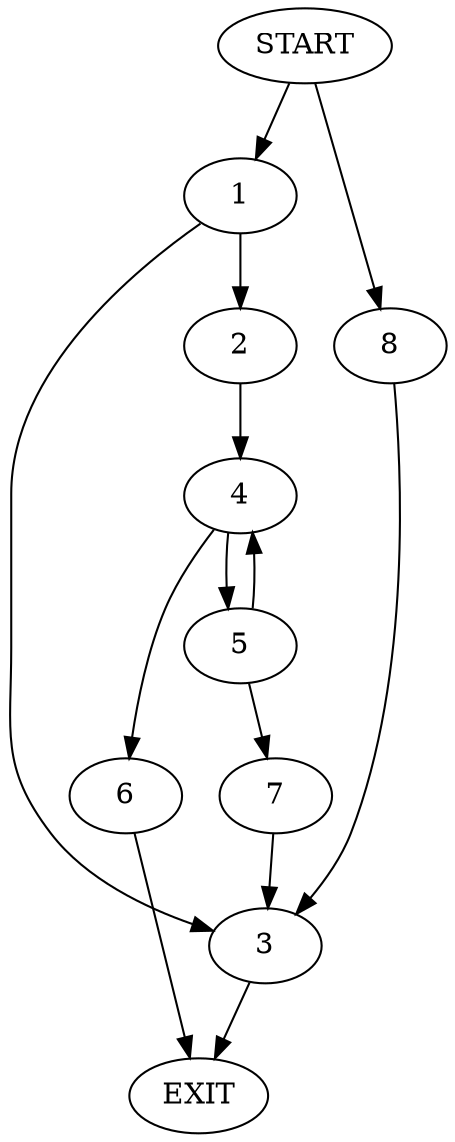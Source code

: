 digraph {
0 [label="START"]
9 [label="EXIT"]
0 -> 1
1 -> 2
1 -> 3
2 -> 4
3 -> 9
4 -> 5
4 -> 6
6 -> 9
5 -> 4
5 -> 7
7 -> 3
0 -> 8
8 -> 3
}
